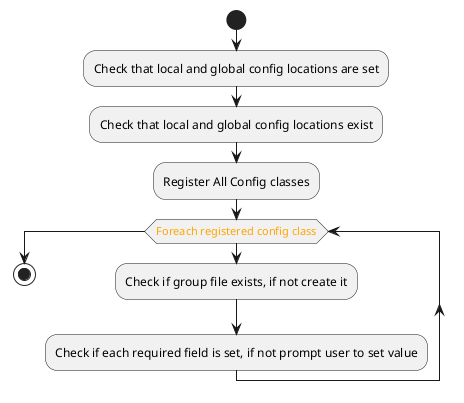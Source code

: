 @startuml

skinparam LegendBackgroundColor #FAFAFA

start

:Check that local and global config locations are set;
:Check that local and global config locations exist;
:Register All Config classes;

while (<color:orange>Foreach registered config class)
  :Check if group file exists, if not create it;
  :Check if each required field is set, if not prompt user to set value;
endwhile

stop

@enduml